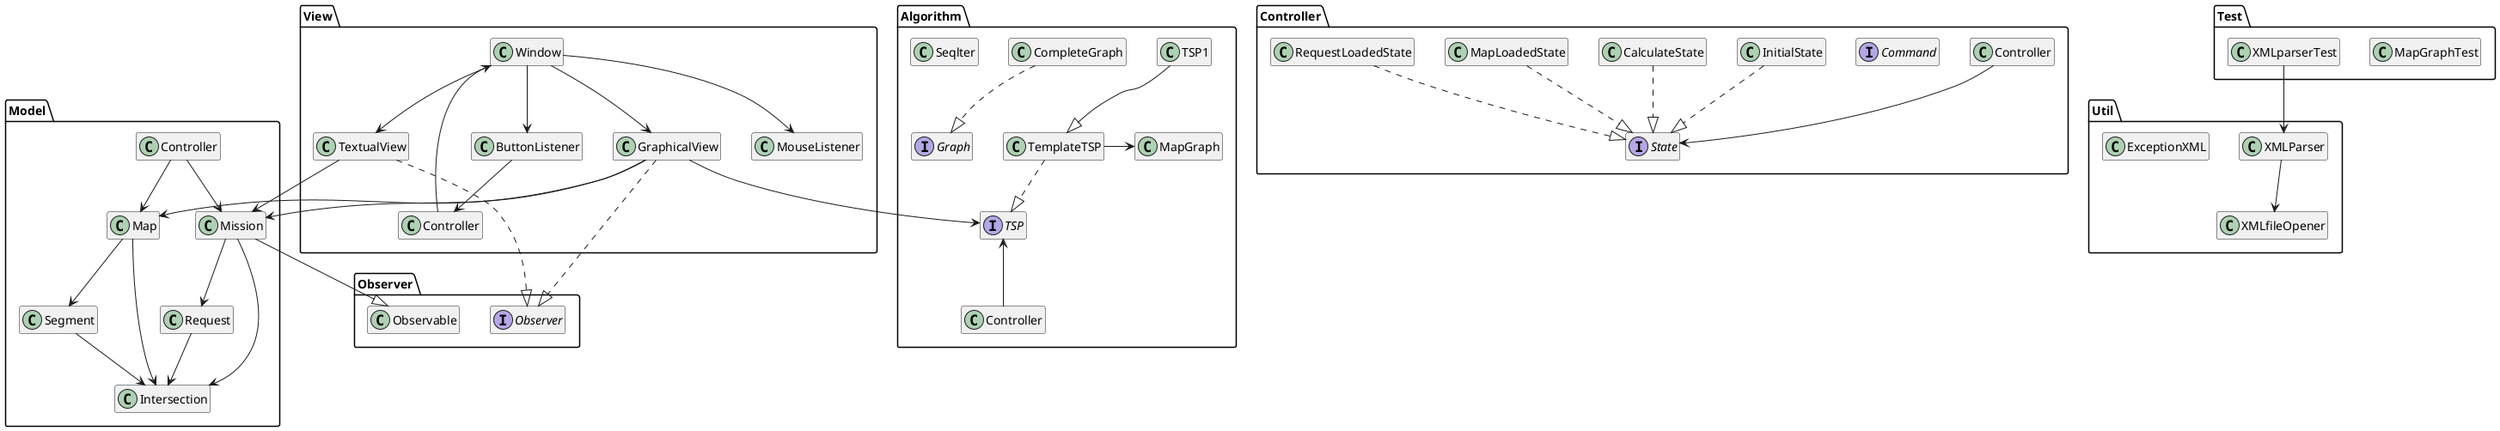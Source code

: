 @startuml

hide members

Package Controller{
    class Controller

    interface Command
    class InitialState
    class CalculateState
    class MapLoadedState
    class RequestLoadedState

    interface State
    Controller --> State
    InitialState ..|> State
    CalculateState ..|> State
    MapLoadedState ..|> State
    RequestLoadedState ..|> State
}
Package Util{
    class XMLParser
    class XMLfileOpener
    class ExceptionXML

    XMLParser --> XMLfileOpener

}
Package Algorithm{
    interface TSP
    class TSP1
    class TemplateTSP
    interface Graph
    class CompleteGraph
    class MapGraph
    class Seqlter

    TemplateTSP -> MapGraph
    Controller -up-> TSP
    TSP1 --|> TemplateTSP
    TemplateTSP ..|> TSP
    CompleteGraph..|> Graph

}
Package Model{
    class Intersection
    class Map
    class Mission
    class Request
    class Segment

    Map --> Intersection
    Map --> Segment
    Controller --> Map

    Controller --> Mission
    Mission --> Intersection
    Mission --> Request

    Request --> Intersection
    Segment --> Intersection

}
Package Test{
    class MapGraphTest
    class XMLparserTest

    XMLparserTest --> XMLParser
}
Package View{
    class Window
    class TextualView
    class GraphicalView
    class ButtonListener
    class MouseListener

    Controller --> Window
    Window --> TextualView
    Window --> GraphicalView
    Window --> ButtonListener
    Window --> MouseListener

    TextualView --> Mission

    GraphicalView --> Map
    GraphicalView --> Mission
    GraphicalView --> TSP

    ButtonListener --> Controller

}
Package Observer{
    interface Observer
    class Observable

    TextualView ..|> Observer
    GraphicalView ..|> Observer

    Mission --|> Observable
}



@enduml
